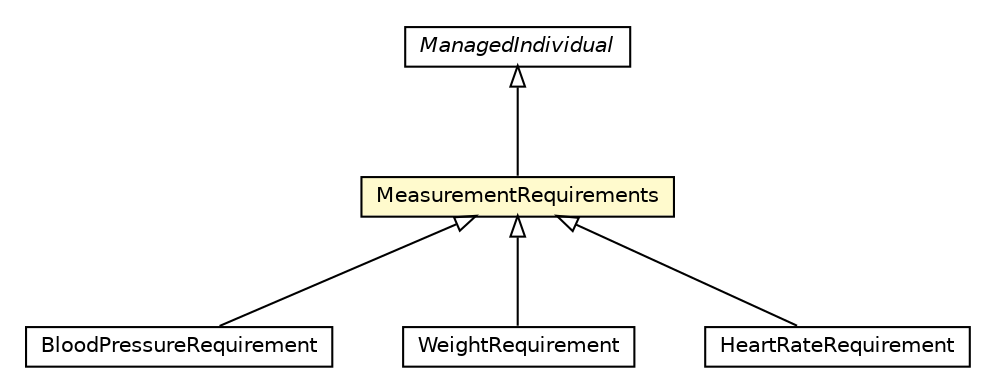 #!/usr/local/bin/dot
#
# Class diagram 
# Generated by UMLGraph version R5_6-24-gf6e263 (http://www.umlgraph.org/)
#

digraph G {
	edge [fontname="Helvetica",fontsize=10,labelfontname="Helvetica",labelfontsize=10];
	node [fontname="Helvetica",fontsize=10,shape=plaintext];
	nodesep=0.25;
	ranksep=0.5;
	// org.universAAL.ontology.health.owl.BloodPressureRequirement
	c240225 [label=<<table title="org.universAAL.ontology.health.owl.BloodPressureRequirement" border="0" cellborder="1" cellspacing="0" cellpadding="2" port="p" href="./BloodPressureRequirement.html">
		<tr><td><table border="0" cellspacing="0" cellpadding="1">
<tr><td align="center" balign="center"> BloodPressureRequirement </td></tr>
		</table></td></tr>
		</table>>, URL="./BloodPressureRequirement.html", fontname="Helvetica", fontcolor="black", fontsize=10.0];
	// org.universAAL.ontology.health.owl.WeightRequirement
	c240227 [label=<<table title="org.universAAL.ontology.health.owl.WeightRequirement" border="0" cellborder="1" cellspacing="0" cellpadding="2" port="p" href="./WeightRequirement.html">
		<tr><td><table border="0" cellspacing="0" cellpadding="1">
<tr><td align="center" balign="center"> WeightRequirement </td></tr>
		</table></td></tr>
		</table>>, URL="./WeightRequirement.html", fontname="Helvetica", fontcolor="black", fontsize=10.0];
	// org.universAAL.ontology.health.owl.HeartRateRequirement
	c240235 [label=<<table title="org.universAAL.ontology.health.owl.HeartRateRequirement" border="0" cellborder="1" cellspacing="0" cellpadding="2" port="p" href="./HeartRateRequirement.html">
		<tr><td><table border="0" cellspacing="0" cellpadding="1">
<tr><td align="center" balign="center"> HeartRateRequirement </td></tr>
		</table></td></tr>
		</table>>, URL="./HeartRateRequirement.html", fontname="Helvetica", fontcolor="black", fontsize=10.0];
	// org.universAAL.ontology.health.owl.MeasurementRequirements
	c240238 [label=<<table title="org.universAAL.ontology.health.owl.MeasurementRequirements" border="0" cellborder="1" cellspacing="0" cellpadding="2" port="p" bgcolor="lemonChiffon" href="./MeasurementRequirements.html">
		<tr><td><table border="0" cellspacing="0" cellpadding="1">
<tr><td align="center" balign="center"> MeasurementRequirements </td></tr>
		</table></td></tr>
		</table>>, URL="./MeasurementRequirements.html", fontname="Helvetica", fontcolor="black", fontsize=10.0];
	//org.universAAL.ontology.health.owl.BloodPressureRequirement extends org.universAAL.ontology.health.owl.MeasurementRequirements
	c240238:p -> c240225:p [dir=back,arrowtail=empty];
	//org.universAAL.ontology.health.owl.WeightRequirement extends org.universAAL.ontology.health.owl.MeasurementRequirements
	c240238:p -> c240227:p [dir=back,arrowtail=empty];
	//org.universAAL.ontology.health.owl.HeartRateRequirement extends org.universAAL.ontology.health.owl.MeasurementRequirements
	c240238:p -> c240235:p [dir=back,arrowtail=empty];
	//org.universAAL.ontology.health.owl.MeasurementRequirements extends org.universAAL.middleware.owl.ManagedIndividual
	c240358:p -> c240238:p [dir=back,arrowtail=empty];
	// org.universAAL.middleware.owl.ManagedIndividual
	c240358 [label=<<table title="org.universAAL.middleware.owl.ManagedIndividual" border="0" cellborder="1" cellspacing="0" cellpadding="2" port="p" href="http://java.sun.com/j2se/1.4.2/docs/api/org/universAAL/middleware/owl/ManagedIndividual.html">
		<tr><td><table border="0" cellspacing="0" cellpadding="1">
<tr><td align="center" balign="center"><font face="Helvetica-Oblique"> ManagedIndividual </font></td></tr>
		</table></td></tr>
		</table>>, URL="http://java.sun.com/j2se/1.4.2/docs/api/org/universAAL/middleware/owl/ManagedIndividual.html", fontname="Helvetica", fontcolor="black", fontsize=10.0];
}

